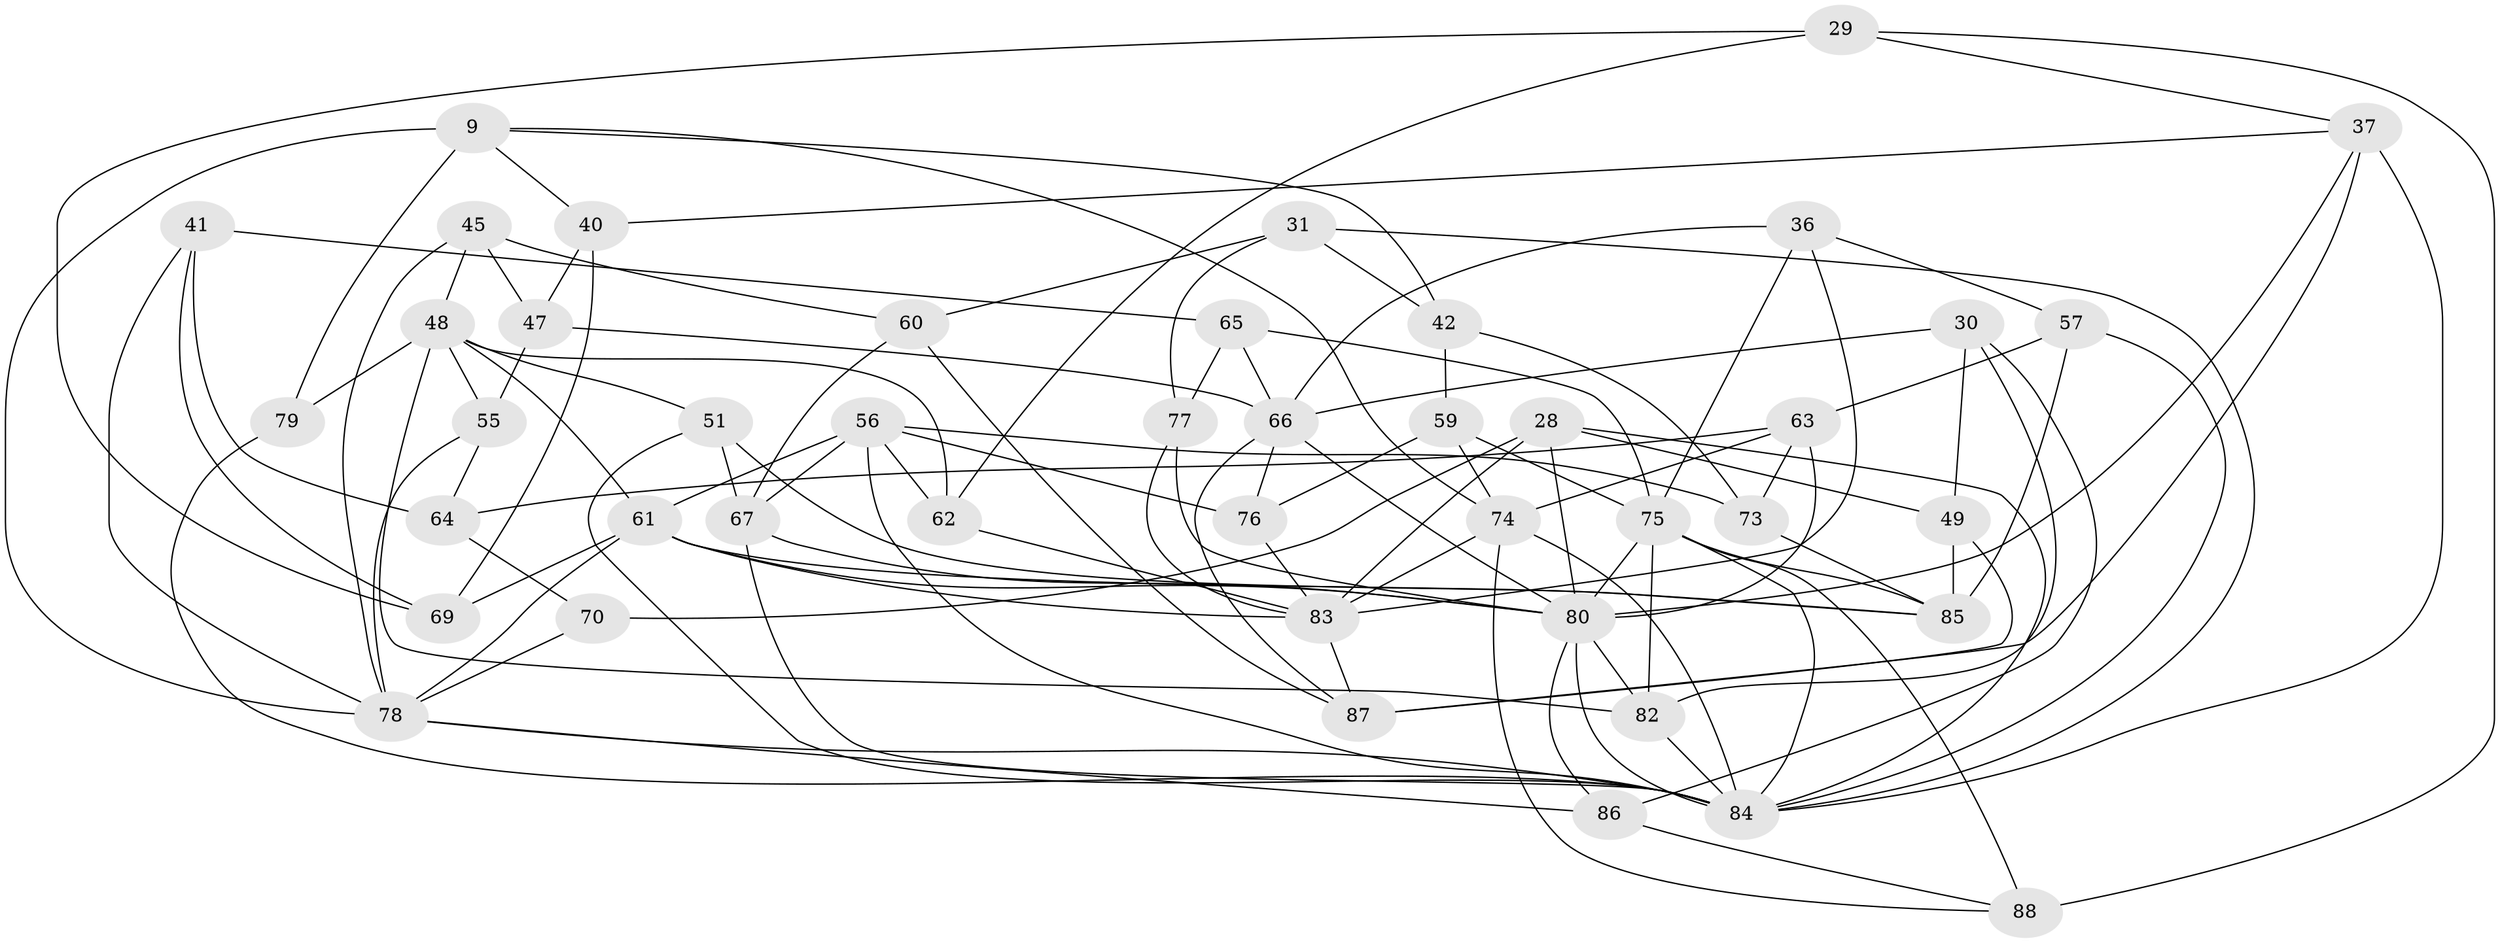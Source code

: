 // original degree distribution, {4: 1.0}
// Generated by graph-tools (version 1.1) at 2025/58/03/09/25 04:58:52]
// undirected, 44 vertices, 112 edges
graph export_dot {
graph [start="1"]
  node [color=gray90,style=filled];
  9 [super="+6"];
  28 [super="+12"];
  29;
  30 [super="+13"];
  31;
  36;
  37 [super="+35"];
  40;
  41;
  42;
  45;
  47;
  48 [super="+11+34"];
  49;
  51;
  55;
  56 [super="+18+54"];
  57;
  59;
  60;
  61 [super="+43"];
  62;
  63 [super="+38"];
  64;
  65;
  66 [super="+20+50"];
  67 [super="+33"];
  69;
  70;
  73;
  74 [super="+58"];
  75 [super="+10+23+19"];
  76;
  77;
  78 [super="+16+39"];
  79 [super="+72"];
  80 [super="+52+53"];
  82 [super="+17"];
  83 [super="+25+71"];
  84 [super="+81"];
  85 [super="+27+14"];
  86;
  87 [super="+46"];
  88 [super="+32"];
  9 -- 40;
  9 -- 74;
  9 -- 42;
  9 -- 79 [weight=2];
  9 -- 78;
  28 -- 70 [weight=2];
  28 -- 49;
  28 -- 83;
  28 -- 80;
  28 -- 84;
  29 -- 62;
  29 -- 69;
  29 -- 88;
  29 -- 37;
  30 -- 49;
  30 -- 82 [weight=2];
  30 -- 86;
  30 -- 66 [weight=2];
  31 -- 60;
  31 -- 42;
  31 -- 77;
  31 -- 84;
  36 -- 57;
  36 -- 75;
  36 -- 66;
  36 -- 83;
  37 -- 40;
  37 -- 80 [weight=2];
  37 -- 87 [weight=2];
  37 -- 84 [weight=2];
  40 -- 69;
  40 -- 47;
  41 -- 78;
  41 -- 65;
  41 -- 64;
  41 -- 69;
  42 -- 73;
  42 -- 59;
  45 -- 47;
  45 -- 60;
  45 -- 48;
  45 -- 78;
  47 -- 55;
  47 -- 66;
  48 -- 51;
  48 -- 55;
  48 -- 61;
  48 -- 79 [weight=2];
  48 -- 82;
  48 -- 62;
  49 -- 87;
  49 -- 85;
  51 -- 84;
  51 -- 67;
  51 -- 85;
  55 -- 64;
  55 -- 78;
  56 -- 61 [weight=2];
  56 -- 67 [weight=2];
  56 -- 73;
  56 -- 76;
  56 -- 62;
  56 -- 84;
  57 -- 85;
  57 -- 63;
  57 -- 84;
  59 -- 75;
  59 -- 76;
  59 -- 74;
  60 -- 87;
  60 -- 67;
  61 -- 69;
  61 -- 85 [weight=3];
  61 -- 78;
  61 -- 83;
  61 -- 80;
  62 -- 83;
  63 -- 64;
  63 -- 74;
  63 -- 80 [weight=2];
  63 -- 73;
  64 -- 70;
  65 -- 77;
  65 -- 75;
  65 -- 66;
  66 -- 76;
  66 -- 80;
  66 -- 87;
  67 -- 80;
  67 -- 84;
  70 -- 78;
  73 -- 85;
  74 -- 83;
  74 -- 88 [weight=2];
  74 -- 84 [weight=2];
  75 -- 82 [weight=2];
  75 -- 85;
  75 -- 88 [weight=2];
  75 -- 80;
  75 -- 84;
  76 -- 83;
  77 -- 83;
  77 -- 80;
  78 -- 86;
  78 -- 84;
  79 -- 84 [weight=2];
  80 -- 82 [weight=2];
  80 -- 84;
  80 -- 86;
  82 -- 84;
  83 -- 87;
  86 -- 88;
}
